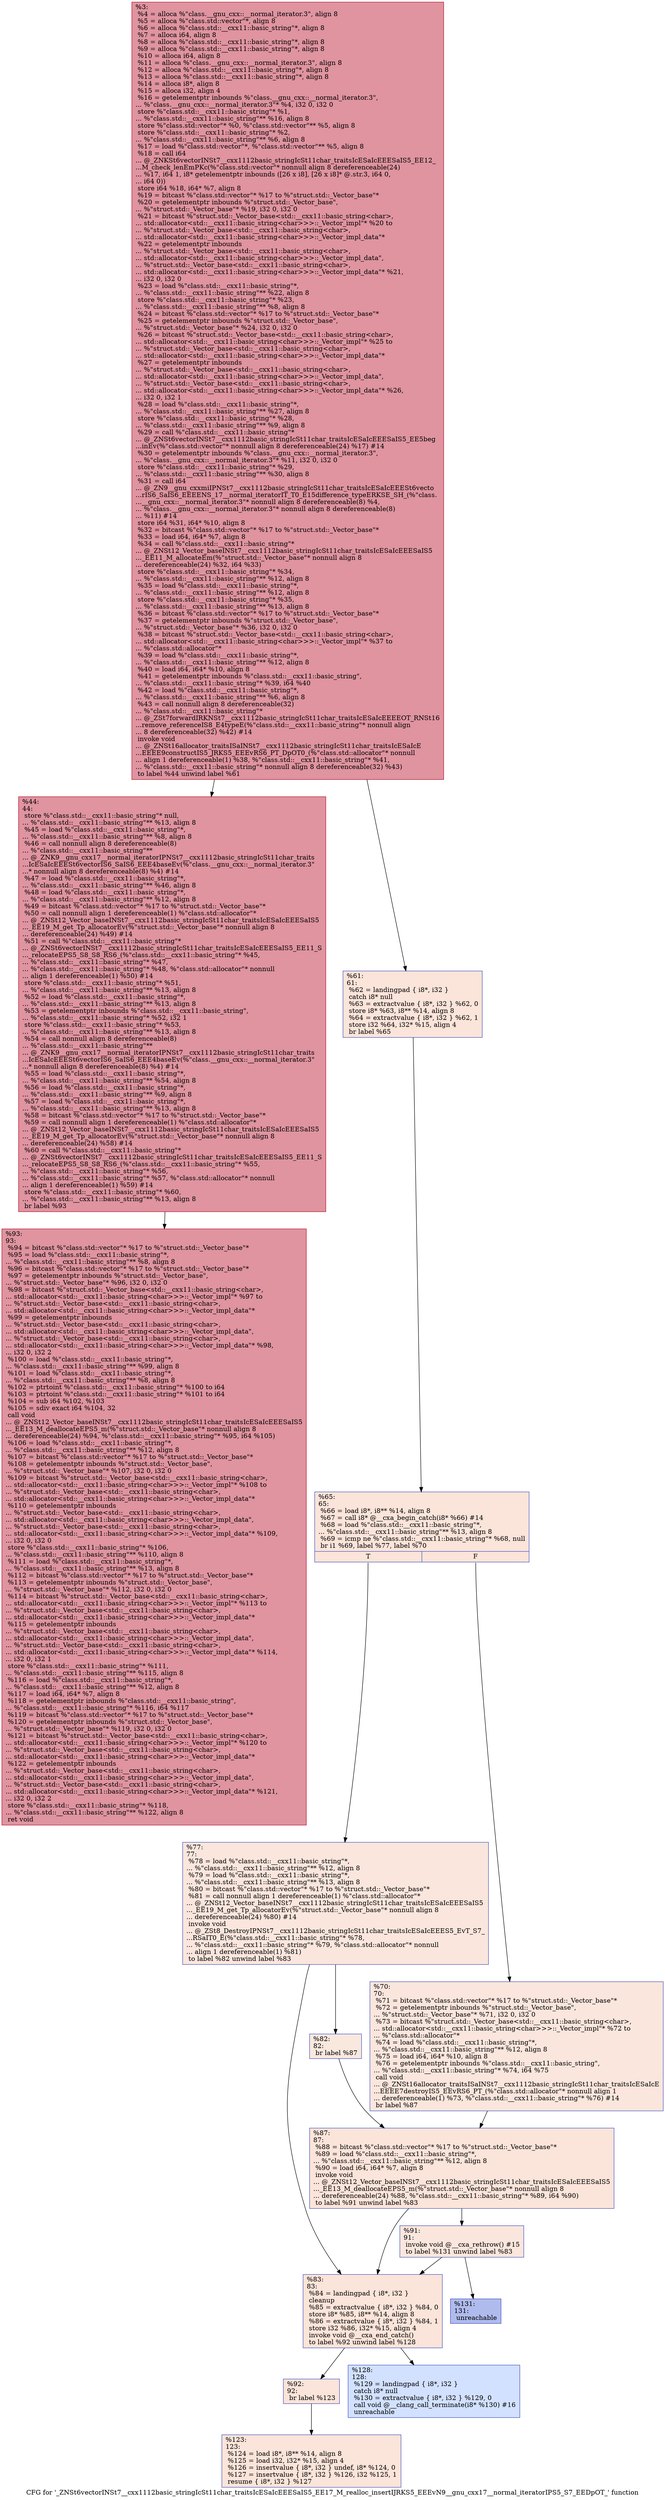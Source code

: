 digraph "CFG for '_ZNSt6vectorINSt7__cxx1112basic_stringIcSt11char_traitsIcESaIcEEESaIS5_EE17_M_realloc_insertIJRKS5_EEEvN9__gnu_cxx17__normal_iteratorIPS5_S7_EEDpOT_' function" {
	label="CFG for '_ZNSt6vectorINSt7__cxx1112basic_stringIcSt11char_traitsIcESaIcEEESaIS5_EE17_M_realloc_insertIJRKS5_EEEvN9__gnu_cxx17__normal_iteratorIPS5_S7_EEDpOT_' function";

	Node0x5563fcc102a0 [shape=record,color="#b70d28ff", style=filled, fillcolor="#b70d2870",label="{%3:\l  %4 = alloca %\"class.__gnu_cxx::__normal_iterator.3\", align 8\l  %5 = alloca %\"class.std::vector\"*, align 8\l  %6 = alloca %\"class.std::__cxx11::basic_string\"*, align 8\l  %7 = alloca i64, align 8\l  %8 = alloca %\"class.std::__cxx11::basic_string\"*, align 8\l  %9 = alloca %\"class.std::__cxx11::basic_string\"*, align 8\l  %10 = alloca i64, align 8\l  %11 = alloca %\"class.__gnu_cxx::__normal_iterator.3\", align 8\l  %12 = alloca %\"class.std::__cxx11::basic_string\"*, align 8\l  %13 = alloca %\"class.std::__cxx11::basic_string\"*, align 8\l  %14 = alloca i8*, align 8\l  %15 = alloca i32, align 4\l  %16 = getelementptr inbounds %\"class.__gnu_cxx::__normal_iterator.3\",\l... %\"class.__gnu_cxx::__normal_iterator.3\"* %4, i32 0, i32 0\l  store %\"class.std::__cxx11::basic_string\"* %1,\l... %\"class.std::__cxx11::basic_string\"** %16, align 8\l  store %\"class.std::vector\"* %0, %\"class.std::vector\"** %5, align 8\l  store %\"class.std::__cxx11::basic_string\"* %2,\l... %\"class.std::__cxx11::basic_string\"** %6, align 8\l  %17 = load %\"class.std::vector\"*, %\"class.std::vector\"** %5, align 8\l  %18 = call i64\l... @_ZNKSt6vectorINSt7__cxx1112basic_stringIcSt11char_traitsIcESaIcEEESaIS5_EE12_\l...M_check_lenEmPKc(%\"class.std::vector\"* nonnull align 8 dereferenceable(24)\l... %17, i64 1, i8* getelementptr inbounds ([26 x i8], [26 x i8]* @.str.3, i64 0,\l... i64 0))\l  store i64 %18, i64* %7, align 8\l  %19 = bitcast %\"class.std::vector\"* %17 to %\"struct.std::_Vector_base\"*\l  %20 = getelementptr inbounds %\"struct.std::_Vector_base\",\l... %\"struct.std::_Vector_base\"* %19, i32 0, i32 0\l  %21 = bitcast %\"struct.std::_Vector_base\<std::__cxx11::basic_string\<char\>,\l... std::allocator\<std::__cxx11::basic_string\<char\>\>\>::_Vector_impl\"* %20 to\l... %\"struct.std::_Vector_base\<std::__cxx11::basic_string\<char\>,\l... std::allocator\<std::__cxx11::basic_string\<char\>\>\>::_Vector_impl_data\"*\l  %22 = getelementptr inbounds\l... %\"struct.std::_Vector_base\<std::__cxx11::basic_string\<char\>,\l... std::allocator\<std::__cxx11::basic_string\<char\>\>\>::_Vector_impl_data\",\l... %\"struct.std::_Vector_base\<std::__cxx11::basic_string\<char\>,\l... std::allocator\<std::__cxx11::basic_string\<char\>\>\>::_Vector_impl_data\"* %21,\l... i32 0, i32 0\l  %23 = load %\"class.std::__cxx11::basic_string\"*,\l... %\"class.std::__cxx11::basic_string\"** %22, align 8\l  store %\"class.std::__cxx11::basic_string\"* %23,\l... %\"class.std::__cxx11::basic_string\"** %8, align 8\l  %24 = bitcast %\"class.std::vector\"* %17 to %\"struct.std::_Vector_base\"*\l  %25 = getelementptr inbounds %\"struct.std::_Vector_base\",\l... %\"struct.std::_Vector_base\"* %24, i32 0, i32 0\l  %26 = bitcast %\"struct.std::_Vector_base\<std::__cxx11::basic_string\<char\>,\l... std::allocator\<std::__cxx11::basic_string\<char\>\>\>::_Vector_impl\"* %25 to\l... %\"struct.std::_Vector_base\<std::__cxx11::basic_string\<char\>,\l... std::allocator\<std::__cxx11::basic_string\<char\>\>\>::_Vector_impl_data\"*\l  %27 = getelementptr inbounds\l... %\"struct.std::_Vector_base\<std::__cxx11::basic_string\<char\>,\l... std::allocator\<std::__cxx11::basic_string\<char\>\>\>::_Vector_impl_data\",\l... %\"struct.std::_Vector_base\<std::__cxx11::basic_string\<char\>,\l... std::allocator\<std::__cxx11::basic_string\<char\>\>\>::_Vector_impl_data\"* %26,\l... i32 0, i32 1\l  %28 = load %\"class.std::__cxx11::basic_string\"*,\l... %\"class.std::__cxx11::basic_string\"** %27, align 8\l  store %\"class.std::__cxx11::basic_string\"* %28,\l... %\"class.std::__cxx11::basic_string\"** %9, align 8\l  %29 = call %\"class.std::__cxx11::basic_string\"*\l... @_ZNSt6vectorINSt7__cxx1112basic_stringIcSt11char_traitsIcESaIcEEESaIS5_EE5beg\l...inEv(%\"class.std::vector\"* nonnull align 8 dereferenceable(24) %17) #14\l  %30 = getelementptr inbounds %\"class.__gnu_cxx::__normal_iterator.3\",\l... %\"class.__gnu_cxx::__normal_iterator.3\"* %11, i32 0, i32 0\l  store %\"class.std::__cxx11::basic_string\"* %29,\l... %\"class.std::__cxx11::basic_string\"** %30, align 8\l  %31 = call i64\l... @_ZN9__gnu_cxxmiIPNSt7__cxx1112basic_stringIcSt11char_traitsIcESaIcEEESt6vecto\l...rIS6_SaIS6_EEEENS_17__normal_iteratorIT_T0_E15difference_typeERKSE_SH_(%\"class.\l...__gnu_cxx::__normal_iterator.3\"* nonnull align 8 dereferenceable(8) %4,\l... %\"class.__gnu_cxx::__normal_iterator.3\"* nonnull align 8 dereferenceable(8)\l... %11) #14\l  store i64 %31, i64* %10, align 8\l  %32 = bitcast %\"class.std::vector\"* %17 to %\"struct.std::_Vector_base\"*\l  %33 = load i64, i64* %7, align 8\l  %34 = call %\"class.std::__cxx11::basic_string\"*\l... @_ZNSt12_Vector_baseINSt7__cxx1112basic_stringIcSt11char_traitsIcESaIcEEESaIS5\l..._EE11_M_allocateEm(%\"struct.std::_Vector_base\"* nonnull align 8\l... dereferenceable(24) %32, i64 %33)\l  store %\"class.std::__cxx11::basic_string\"* %34,\l... %\"class.std::__cxx11::basic_string\"** %12, align 8\l  %35 = load %\"class.std::__cxx11::basic_string\"*,\l... %\"class.std::__cxx11::basic_string\"** %12, align 8\l  store %\"class.std::__cxx11::basic_string\"* %35,\l... %\"class.std::__cxx11::basic_string\"** %13, align 8\l  %36 = bitcast %\"class.std::vector\"* %17 to %\"struct.std::_Vector_base\"*\l  %37 = getelementptr inbounds %\"struct.std::_Vector_base\",\l... %\"struct.std::_Vector_base\"* %36, i32 0, i32 0\l  %38 = bitcast %\"struct.std::_Vector_base\<std::__cxx11::basic_string\<char\>,\l... std::allocator\<std::__cxx11::basic_string\<char\>\>\>::_Vector_impl\"* %37 to\l... %\"class.std::allocator\"*\l  %39 = load %\"class.std::__cxx11::basic_string\"*,\l... %\"class.std::__cxx11::basic_string\"** %12, align 8\l  %40 = load i64, i64* %10, align 8\l  %41 = getelementptr inbounds %\"class.std::__cxx11::basic_string\",\l... %\"class.std::__cxx11::basic_string\"* %39, i64 %40\l  %42 = load %\"class.std::__cxx11::basic_string\"*,\l... %\"class.std::__cxx11::basic_string\"** %6, align 8\l  %43 = call nonnull align 8 dereferenceable(32)\l... %\"class.std::__cxx11::basic_string\"*\l... @_ZSt7forwardIRKNSt7__cxx1112basic_stringIcSt11char_traitsIcESaIcEEEEOT_RNSt16\l...remove_referenceIS8_E4typeE(%\"class.std::__cxx11::basic_string\"* nonnull align\l... 8 dereferenceable(32) %42) #14\l  invoke void\l... @_ZNSt16allocator_traitsISaINSt7__cxx1112basic_stringIcSt11char_traitsIcESaIcE\l...EEEE9constructIS5_JRKS5_EEEvRS6_PT_DpOT0_(%\"class.std::allocator\"* nonnull\l... align 1 dereferenceable(1) %38, %\"class.std::__cxx11::basic_string\"* %41,\l... %\"class.std::__cxx11::basic_string\"* nonnull align 8 dereferenceable(32) %43)\l          to label %44 unwind label %61\l}"];
	Node0x5563fcc102a0 -> Node0x5563fcc122f0;
	Node0x5563fcc102a0 -> Node0x5563fcc12340;
	Node0x5563fcc122f0 [shape=record,color="#b70d28ff", style=filled, fillcolor="#b70d2870",label="{%44:\l44:                                               \l  store %\"class.std::__cxx11::basic_string\"* null,\l... %\"class.std::__cxx11::basic_string\"** %13, align 8\l  %45 = load %\"class.std::__cxx11::basic_string\"*,\l... %\"class.std::__cxx11::basic_string\"** %8, align 8\l  %46 = call nonnull align 8 dereferenceable(8)\l... %\"class.std::__cxx11::basic_string\"**\l... @_ZNK9__gnu_cxx17__normal_iteratorIPNSt7__cxx1112basic_stringIcSt11char_traits\l...IcESaIcEEESt6vectorIS6_SaIS6_EEE4baseEv(%\"class.__gnu_cxx::__normal_iterator.3\"\l...* nonnull align 8 dereferenceable(8) %4) #14\l  %47 = load %\"class.std::__cxx11::basic_string\"*,\l... %\"class.std::__cxx11::basic_string\"** %46, align 8\l  %48 = load %\"class.std::__cxx11::basic_string\"*,\l... %\"class.std::__cxx11::basic_string\"** %12, align 8\l  %49 = bitcast %\"class.std::vector\"* %17 to %\"struct.std::_Vector_base\"*\l  %50 = call nonnull align 1 dereferenceable(1) %\"class.std::allocator\"*\l... @_ZNSt12_Vector_baseINSt7__cxx1112basic_stringIcSt11char_traitsIcESaIcEEESaIS5\l..._EE19_M_get_Tp_allocatorEv(%\"struct.std::_Vector_base\"* nonnull align 8\l... dereferenceable(24) %49) #14\l  %51 = call %\"class.std::__cxx11::basic_string\"*\l... @_ZNSt6vectorINSt7__cxx1112basic_stringIcSt11char_traitsIcESaIcEEESaIS5_EE11_S\l..._relocateEPS5_S8_S8_RS6_(%\"class.std::__cxx11::basic_string\"* %45,\l... %\"class.std::__cxx11::basic_string\"* %47,\l... %\"class.std::__cxx11::basic_string\"* %48, %\"class.std::allocator\"* nonnull\l... align 1 dereferenceable(1) %50) #14\l  store %\"class.std::__cxx11::basic_string\"* %51,\l... %\"class.std::__cxx11::basic_string\"** %13, align 8\l  %52 = load %\"class.std::__cxx11::basic_string\"*,\l... %\"class.std::__cxx11::basic_string\"** %13, align 8\l  %53 = getelementptr inbounds %\"class.std::__cxx11::basic_string\",\l... %\"class.std::__cxx11::basic_string\"* %52, i32 1\l  store %\"class.std::__cxx11::basic_string\"* %53,\l... %\"class.std::__cxx11::basic_string\"** %13, align 8\l  %54 = call nonnull align 8 dereferenceable(8)\l... %\"class.std::__cxx11::basic_string\"**\l... @_ZNK9__gnu_cxx17__normal_iteratorIPNSt7__cxx1112basic_stringIcSt11char_traits\l...IcESaIcEEESt6vectorIS6_SaIS6_EEE4baseEv(%\"class.__gnu_cxx::__normal_iterator.3\"\l...* nonnull align 8 dereferenceable(8) %4) #14\l  %55 = load %\"class.std::__cxx11::basic_string\"*,\l... %\"class.std::__cxx11::basic_string\"** %54, align 8\l  %56 = load %\"class.std::__cxx11::basic_string\"*,\l... %\"class.std::__cxx11::basic_string\"** %9, align 8\l  %57 = load %\"class.std::__cxx11::basic_string\"*,\l... %\"class.std::__cxx11::basic_string\"** %13, align 8\l  %58 = bitcast %\"class.std::vector\"* %17 to %\"struct.std::_Vector_base\"*\l  %59 = call nonnull align 1 dereferenceable(1) %\"class.std::allocator\"*\l... @_ZNSt12_Vector_baseINSt7__cxx1112basic_stringIcSt11char_traitsIcESaIcEEESaIS5\l..._EE19_M_get_Tp_allocatorEv(%\"struct.std::_Vector_base\"* nonnull align 8\l... dereferenceable(24) %58) #14\l  %60 = call %\"class.std::__cxx11::basic_string\"*\l... @_ZNSt6vectorINSt7__cxx1112basic_stringIcSt11char_traitsIcESaIcEEESaIS5_EE11_S\l..._relocateEPS5_S8_S8_RS6_(%\"class.std::__cxx11::basic_string\"* %55,\l... %\"class.std::__cxx11::basic_string\"* %56,\l... %\"class.std::__cxx11::basic_string\"* %57, %\"class.std::allocator\"* nonnull\l... align 1 dereferenceable(1) %59) #14\l  store %\"class.std::__cxx11::basic_string\"* %60,\l... %\"class.std::__cxx11::basic_string\"** %13, align 8\l  br label %93\l}"];
	Node0x5563fcc122f0 -> Node0x5563fcc136f0;
	Node0x5563fcc12340 [shape=record,color="#3d50c3ff", style=filled, fillcolor="#f5c1a970",label="{%61:\l61:                                               \l  %62 = landingpad \{ i8*, i32 \}\l          catch i8* null\l  %63 = extractvalue \{ i8*, i32 \} %62, 0\l  store i8* %63, i8** %14, align 8\l  %64 = extractvalue \{ i8*, i32 \} %62, 1\l  store i32 %64, i32* %15, align 4\l  br label %65\l}"];
	Node0x5563fcc12340 -> Node0x5563fcc13a20;
	Node0x5563fcc13a20 [shape=record,color="#3d50c3ff", style=filled, fillcolor="#f5c1a970",label="{%65:\l65:                                               \l  %66 = load i8*, i8** %14, align 8\l  %67 = call i8* @__cxa_begin_catch(i8* %66) #14\l  %68 = load %\"class.std::__cxx11::basic_string\"*,\l... %\"class.std::__cxx11::basic_string\"** %13, align 8\l  %69 = icmp ne %\"class.std::__cxx11::basic_string\"* %68, null\l  br i1 %69, label %77, label %70\l|{<s0>T|<s1>F}}"];
	Node0x5563fcc13a20:s0 -> Node0x5563fcc13d00;
	Node0x5563fcc13a20:s1 -> Node0x5563fcc13d50;
	Node0x5563fcc13d50 [shape=record,color="#3d50c3ff", style=filled, fillcolor="#f3c7b170",label="{%70:\l70:                                               \l  %71 = bitcast %\"class.std::vector\"* %17 to %\"struct.std::_Vector_base\"*\l  %72 = getelementptr inbounds %\"struct.std::_Vector_base\",\l... %\"struct.std::_Vector_base\"* %71, i32 0, i32 0\l  %73 = bitcast %\"struct.std::_Vector_base\<std::__cxx11::basic_string\<char\>,\l... std::allocator\<std::__cxx11::basic_string\<char\>\>\>::_Vector_impl\"* %72 to\l... %\"class.std::allocator\"*\l  %74 = load %\"class.std::__cxx11::basic_string\"*,\l... %\"class.std::__cxx11::basic_string\"** %12, align 8\l  %75 = load i64, i64* %10, align 8\l  %76 = getelementptr inbounds %\"class.std::__cxx11::basic_string\",\l... %\"class.std::__cxx11::basic_string\"* %74, i64 %75\l  call void\l... @_ZNSt16allocator_traitsISaINSt7__cxx1112basic_stringIcSt11char_traitsIcESaIcE\l...EEEE7destroyIS5_EEvRS6_PT_(%\"class.std::allocator\"* nonnull align 1\l... dereferenceable(1) %73, %\"class.std::__cxx11::basic_string\"* %76) #14\l  br label %87\l}"];
	Node0x5563fcc13d50 -> Node0x5563fcc143e0;
	Node0x5563fcc13d00 [shape=record,color="#3d50c3ff", style=filled, fillcolor="#f3c7b170",label="{%77:\l77:                                               \l  %78 = load %\"class.std::__cxx11::basic_string\"*,\l... %\"class.std::__cxx11::basic_string\"** %12, align 8\l  %79 = load %\"class.std::__cxx11::basic_string\"*,\l... %\"class.std::__cxx11::basic_string\"** %13, align 8\l  %80 = bitcast %\"class.std::vector\"* %17 to %\"struct.std::_Vector_base\"*\l  %81 = call nonnull align 1 dereferenceable(1) %\"class.std::allocator\"*\l... @_ZNSt12_Vector_baseINSt7__cxx1112basic_stringIcSt11char_traitsIcESaIcEEESaIS5\l..._EE19_M_get_Tp_allocatorEv(%\"struct.std::_Vector_base\"* nonnull align 8\l... dereferenceable(24) %80) #14\l  invoke void\l... @_ZSt8_DestroyIPNSt7__cxx1112basic_stringIcSt11char_traitsIcESaIcEEES5_EvT_S7_\l...RSaIT0_E(%\"class.std::__cxx11::basic_string\"* %78,\l... %\"class.std::__cxx11::basic_string\"* %79, %\"class.std::allocator\"* nonnull\l... align 1 dereferenceable(1) %81)\l          to label %82 unwind label %83\l}"];
	Node0x5563fcc13d00 -> Node0x5563fcc14740;
	Node0x5563fcc13d00 -> Node0x5563fcc14790;
	Node0x5563fcc14740 [shape=record,color="#3d50c3ff", style=filled, fillcolor="#f2cab570",label="{%82:\l82:                                               \l  br label %87\l}"];
	Node0x5563fcc14740 -> Node0x5563fcc143e0;
	Node0x5563fcc14790 [shape=record,color="#3d50c3ff", style=filled, fillcolor="#f5c1a970",label="{%83:\l83:                                               \l  %84 = landingpad \{ i8*, i32 \}\l          cleanup\l  %85 = extractvalue \{ i8*, i32 \} %84, 0\l  store i8* %85, i8** %14, align 8\l  %86 = extractvalue \{ i8*, i32 \} %84, 1\l  store i32 %86, i32* %15, align 4\l  invoke void @__cxa_end_catch()\l          to label %92 unwind label %128\l}"];
	Node0x5563fcc14790 -> Node0x5563fcc14c60;
	Node0x5563fcc14790 -> Node0x5563fcc14cb0;
	Node0x5563fcc143e0 [shape=record,color="#3d50c3ff", style=filled, fillcolor="#f5c1a970",label="{%87:\l87:                                               \l  %88 = bitcast %\"class.std::vector\"* %17 to %\"struct.std::_Vector_base\"*\l  %89 = load %\"class.std::__cxx11::basic_string\"*,\l... %\"class.std::__cxx11::basic_string\"** %12, align 8\l  %90 = load i64, i64* %7, align 8\l  invoke void\l... @_ZNSt12_Vector_baseINSt7__cxx1112basic_stringIcSt11char_traitsIcESaIcEEESaIS5\l..._EE13_M_deallocateEPS5_m(%\"struct.std::_Vector_base\"* nonnull align 8\l... dereferenceable(24) %88, %\"class.std::__cxx11::basic_string\"* %89, i64 %90)\l          to label %91 unwind label %83\l}"];
	Node0x5563fcc143e0 -> Node0x5563fcc14fd0;
	Node0x5563fcc143e0 -> Node0x5563fcc14790;
	Node0x5563fcc14fd0 [shape=record,color="#3d50c3ff", style=filled, fillcolor="#f3c7b170",label="{%91:\l91:                                               \l  invoke void @__cxa_rethrow() #15\l          to label %131 unwind label %83\l}"];
	Node0x5563fcc14fd0 -> Node0x5563fcc15220;
	Node0x5563fcc14fd0 -> Node0x5563fcc14790;
	Node0x5563fcc14c60 [shape=record,color="#3d50c3ff", style=filled, fillcolor="#f5c1a970",label="{%92:\l92:                                               \l  br label %123\l}"];
	Node0x5563fcc14c60 -> Node0x5563fcc15380;
	Node0x5563fcc136f0 [shape=record,color="#b70d28ff", style=filled, fillcolor="#b70d2870",label="{%93:\l93:                                               \l  %94 = bitcast %\"class.std::vector\"* %17 to %\"struct.std::_Vector_base\"*\l  %95 = load %\"class.std::__cxx11::basic_string\"*,\l... %\"class.std::__cxx11::basic_string\"** %8, align 8\l  %96 = bitcast %\"class.std::vector\"* %17 to %\"struct.std::_Vector_base\"*\l  %97 = getelementptr inbounds %\"struct.std::_Vector_base\",\l... %\"struct.std::_Vector_base\"* %96, i32 0, i32 0\l  %98 = bitcast %\"struct.std::_Vector_base\<std::__cxx11::basic_string\<char\>,\l... std::allocator\<std::__cxx11::basic_string\<char\>\>\>::_Vector_impl\"* %97 to\l... %\"struct.std::_Vector_base\<std::__cxx11::basic_string\<char\>,\l... std::allocator\<std::__cxx11::basic_string\<char\>\>\>::_Vector_impl_data\"*\l  %99 = getelementptr inbounds\l... %\"struct.std::_Vector_base\<std::__cxx11::basic_string\<char\>,\l... std::allocator\<std::__cxx11::basic_string\<char\>\>\>::_Vector_impl_data\",\l... %\"struct.std::_Vector_base\<std::__cxx11::basic_string\<char\>,\l... std::allocator\<std::__cxx11::basic_string\<char\>\>\>::_Vector_impl_data\"* %98,\l... i32 0, i32 2\l  %100 = load %\"class.std::__cxx11::basic_string\"*,\l... %\"class.std::__cxx11::basic_string\"** %99, align 8\l  %101 = load %\"class.std::__cxx11::basic_string\"*,\l... %\"class.std::__cxx11::basic_string\"** %8, align 8\l  %102 = ptrtoint %\"class.std::__cxx11::basic_string\"* %100 to i64\l  %103 = ptrtoint %\"class.std::__cxx11::basic_string\"* %101 to i64\l  %104 = sub i64 %102, %103\l  %105 = sdiv exact i64 %104, 32\l  call void\l... @_ZNSt12_Vector_baseINSt7__cxx1112basic_stringIcSt11char_traitsIcESaIcEEESaIS5\l..._EE13_M_deallocateEPS5_m(%\"struct.std::_Vector_base\"* nonnull align 8\l... dereferenceable(24) %94, %\"class.std::__cxx11::basic_string\"* %95, i64 %105)\l  %106 = load %\"class.std::__cxx11::basic_string\"*,\l... %\"class.std::__cxx11::basic_string\"** %12, align 8\l  %107 = bitcast %\"class.std::vector\"* %17 to %\"struct.std::_Vector_base\"*\l  %108 = getelementptr inbounds %\"struct.std::_Vector_base\",\l... %\"struct.std::_Vector_base\"* %107, i32 0, i32 0\l  %109 = bitcast %\"struct.std::_Vector_base\<std::__cxx11::basic_string\<char\>,\l... std::allocator\<std::__cxx11::basic_string\<char\>\>\>::_Vector_impl\"* %108 to\l... %\"struct.std::_Vector_base\<std::__cxx11::basic_string\<char\>,\l... std::allocator\<std::__cxx11::basic_string\<char\>\>\>::_Vector_impl_data\"*\l  %110 = getelementptr inbounds\l... %\"struct.std::_Vector_base\<std::__cxx11::basic_string\<char\>,\l... std::allocator\<std::__cxx11::basic_string\<char\>\>\>::_Vector_impl_data\",\l... %\"struct.std::_Vector_base\<std::__cxx11::basic_string\<char\>,\l... std::allocator\<std::__cxx11::basic_string\<char\>\>\>::_Vector_impl_data\"* %109,\l... i32 0, i32 0\l  store %\"class.std::__cxx11::basic_string\"* %106,\l... %\"class.std::__cxx11::basic_string\"** %110, align 8\l  %111 = load %\"class.std::__cxx11::basic_string\"*,\l... %\"class.std::__cxx11::basic_string\"** %13, align 8\l  %112 = bitcast %\"class.std::vector\"* %17 to %\"struct.std::_Vector_base\"*\l  %113 = getelementptr inbounds %\"struct.std::_Vector_base\",\l... %\"struct.std::_Vector_base\"* %112, i32 0, i32 0\l  %114 = bitcast %\"struct.std::_Vector_base\<std::__cxx11::basic_string\<char\>,\l... std::allocator\<std::__cxx11::basic_string\<char\>\>\>::_Vector_impl\"* %113 to\l... %\"struct.std::_Vector_base\<std::__cxx11::basic_string\<char\>,\l... std::allocator\<std::__cxx11::basic_string\<char\>\>\>::_Vector_impl_data\"*\l  %115 = getelementptr inbounds\l... %\"struct.std::_Vector_base\<std::__cxx11::basic_string\<char\>,\l... std::allocator\<std::__cxx11::basic_string\<char\>\>\>::_Vector_impl_data\",\l... %\"struct.std::_Vector_base\<std::__cxx11::basic_string\<char\>,\l... std::allocator\<std::__cxx11::basic_string\<char\>\>\>::_Vector_impl_data\"* %114,\l... i32 0, i32 1\l  store %\"class.std::__cxx11::basic_string\"* %111,\l... %\"class.std::__cxx11::basic_string\"** %115, align 8\l  %116 = load %\"class.std::__cxx11::basic_string\"*,\l... %\"class.std::__cxx11::basic_string\"** %12, align 8\l  %117 = load i64, i64* %7, align 8\l  %118 = getelementptr inbounds %\"class.std::__cxx11::basic_string\",\l... %\"class.std::__cxx11::basic_string\"* %116, i64 %117\l  %119 = bitcast %\"class.std::vector\"* %17 to %\"struct.std::_Vector_base\"*\l  %120 = getelementptr inbounds %\"struct.std::_Vector_base\",\l... %\"struct.std::_Vector_base\"* %119, i32 0, i32 0\l  %121 = bitcast %\"struct.std::_Vector_base\<std::__cxx11::basic_string\<char\>,\l... std::allocator\<std::__cxx11::basic_string\<char\>\>\>::_Vector_impl\"* %120 to\l... %\"struct.std::_Vector_base\<std::__cxx11::basic_string\<char\>,\l... std::allocator\<std::__cxx11::basic_string\<char\>\>\>::_Vector_impl_data\"*\l  %122 = getelementptr inbounds\l... %\"struct.std::_Vector_base\<std::__cxx11::basic_string\<char\>,\l... std::allocator\<std::__cxx11::basic_string\<char\>\>\>::_Vector_impl_data\",\l... %\"struct.std::_Vector_base\<std::__cxx11::basic_string\<char\>,\l... std::allocator\<std::__cxx11::basic_string\<char\>\>\>::_Vector_impl_data\"* %121,\l... i32 0, i32 2\l  store %\"class.std::__cxx11::basic_string\"* %118,\l... %\"class.std::__cxx11::basic_string\"** %122, align 8\l  ret void\l}"];
	Node0x5563fcc15380 [shape=record,color="#3d50c3ff", style=filled, fillcolor="#f5c1a970",label="{%123:\l123:                                              \l  %124 = load i8*, i8** %14, align 8\l  %125 = load i32, i32* %15, align 4\l  %126 = insertvalue \{ i8*, i32 \} undef, i8* %124, 0\l  %127 = insertvalue \{ i8*, i32 \} %126, i32 %125, 1\l  resume \{ i8*, i32 \} %127\l}"];
	Node0x5563fcc14cb0 [shape=record,color="#3d50c3ff", style=filled, fillcolor="#9abbff70",label="{%128:\l128:                                              \l  %129 = landingpad \{ i8*, i32 \}\l          catch i8* null\l  %130 = extractvalue \{ i8*, i32 \} %129, 0\l  call void @__clang_call_terminate(i8* %130) #16\l  unreachable\l}"];
	Node0x5563fcc15220 [shape=record,color="#3d50c3ff", style=filled, fillcolor="#4c66d670",label="{%131:\l131:                                              \l  unreachable\l}"];
}

